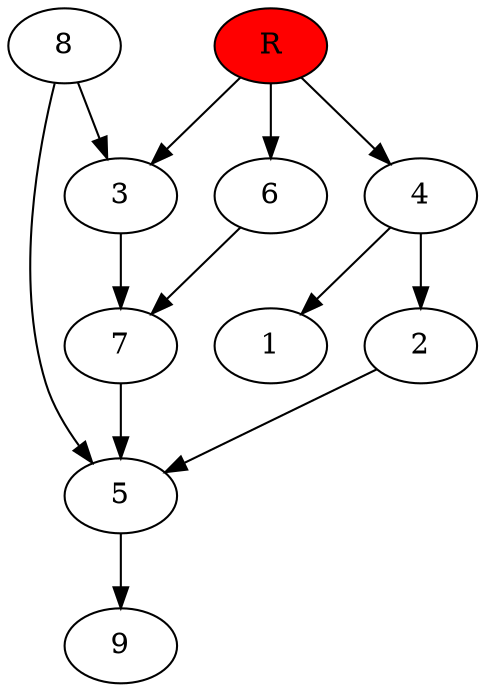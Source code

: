 digraph prb11110 {
	1
	2
	3
	4
	5
	6
	7
	8
	R [fillcolor="#ff0000" style=filled]
	2 -> 5
	3 -> 7
	4 -> 1
	4 -> 2
	5 -> 9
	6 -> 7
	7 -> 5
	8 -> 3
	8 -> 5
	R -> 3
	R -> 4
	R -> 6
}
